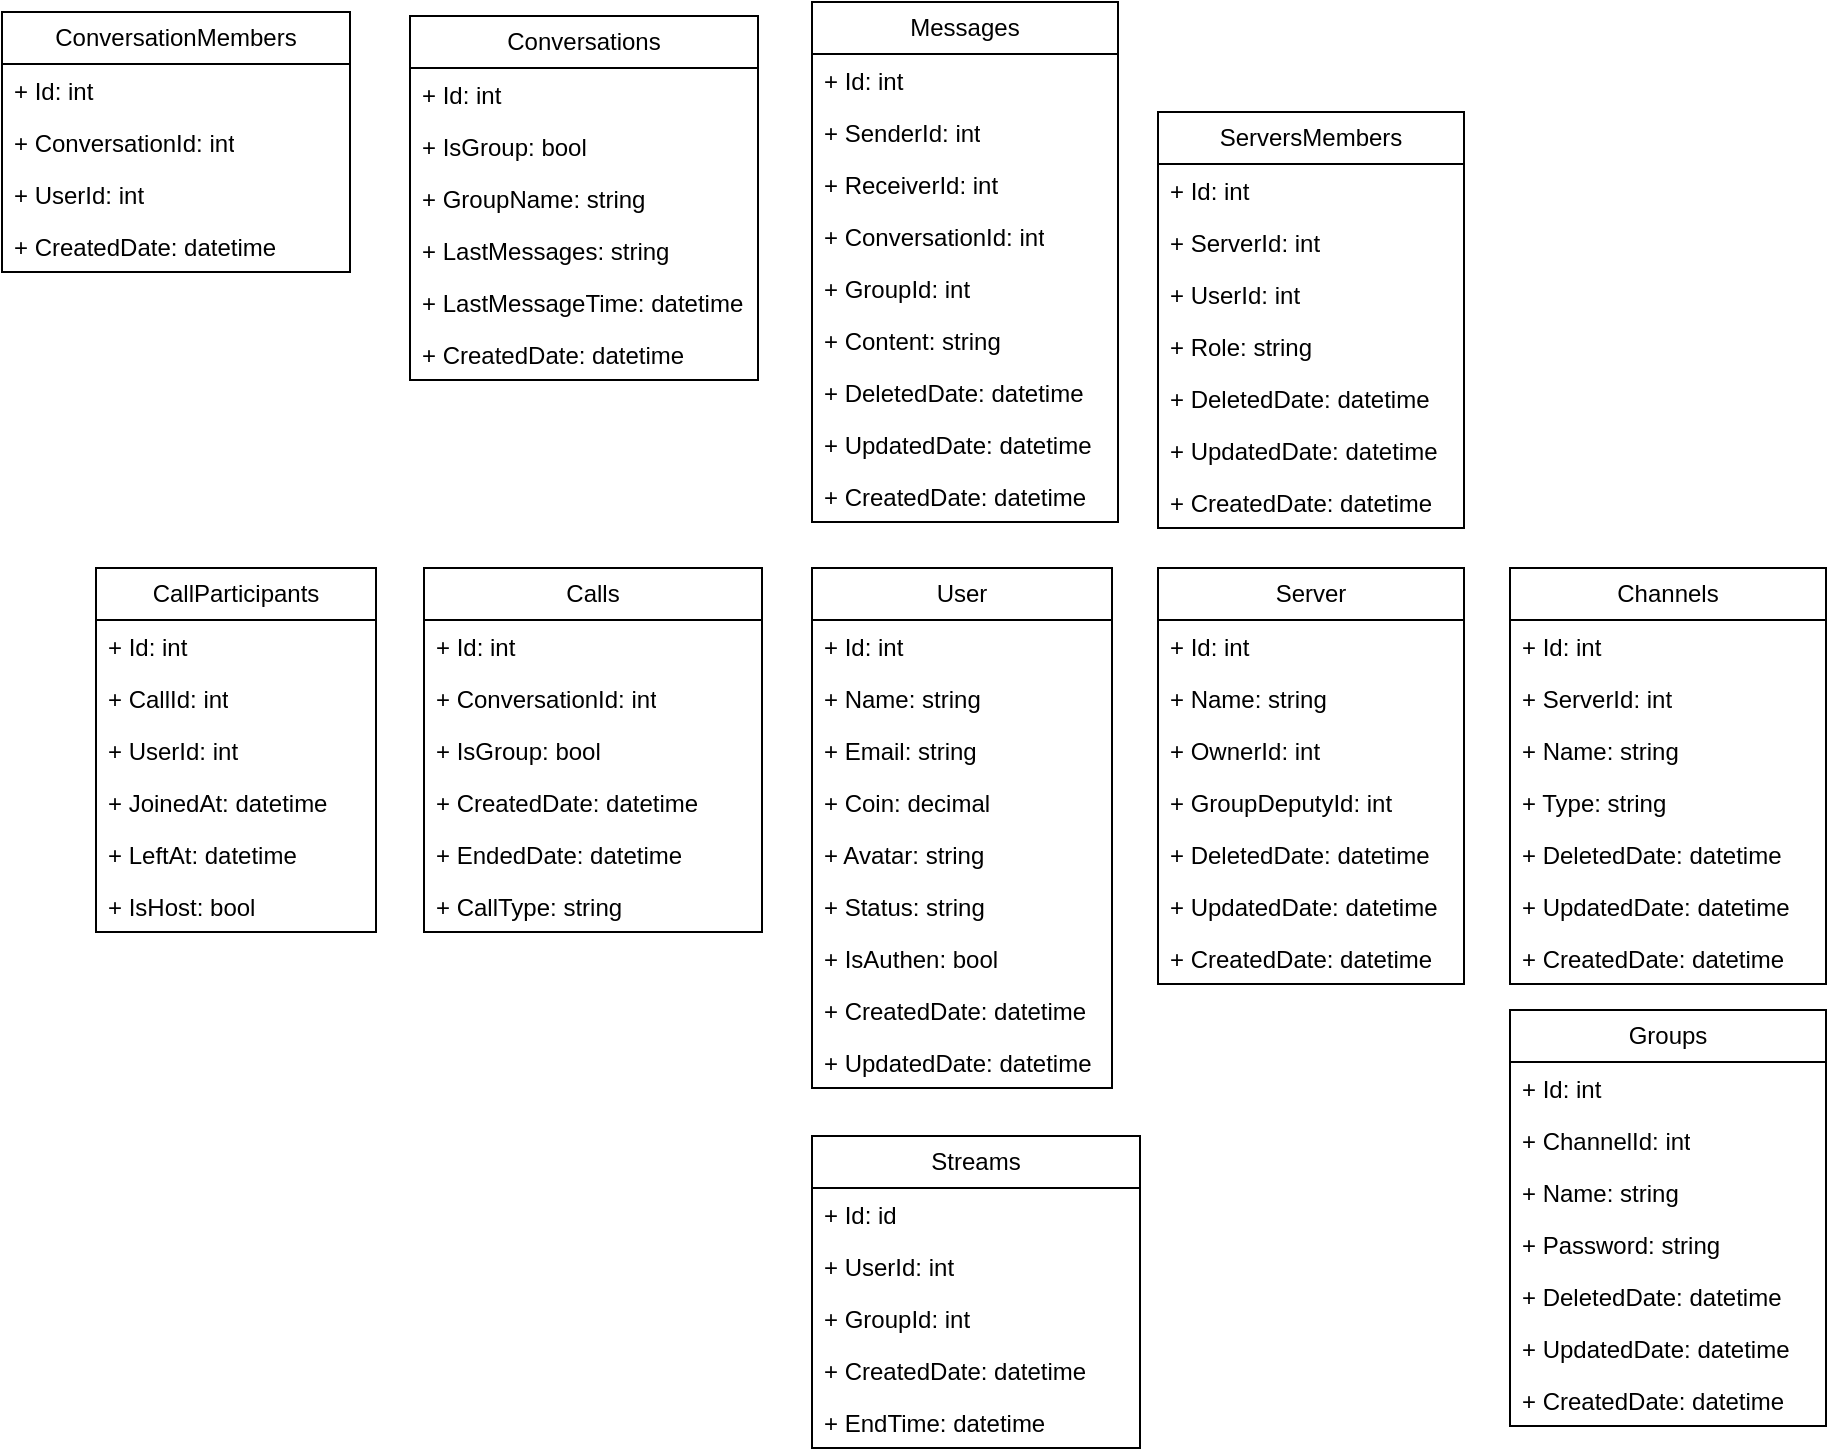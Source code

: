 <mxfile version="27.0.9">
  <diagram name="Trang-1" id="Ovjf3Sw_52-SiNu6PLNY">
    <mxGraphModel dx="2316" dy="1972" grid="0" gridSize="10" guides="1" tooltips="1" connect="1" arrows="1" fold="1" page="1" pageScale="1" pageWidth="827" pageHeight="1169" math="0" shadow="0">
      <root>
        <mxCell id="0" />
        <mxCell id="1" parent="0" />
        <mxCell id="9d_XTJNsbIx1Ned-mYuw-1" value="User" style="swimlane;fontStyle=0;childLayout=stackLayout;horizontal=1;startSize=26;fillColor=none;horizontalStack=0;resizeParent=1;resizeParentMax=0;resizeLast=0;collapsible=1;marginBottom=0;whiteSpace=wrap;html=1;" parent="1" vertex="1">
          <mxGeometry x="153" y="156" width="150" height="260" as="geometry" />
        </mxCell>
        <mxCell id="9d_XTJNsbIx1Ned-mYuw-2" value="+ Id: int" style="text;strokeColor=none;fillColor=none;align=left;verticalAlign=top;spacingLeft=4;spacingRight=4;overflow=hidden;rotatable=0;points=[[0,0.5],[1,0.5]];portConstraint=eastwest;whiteSpace=wrap;html=1;" parent="9d_XTJNsbIx1Ned-mYuw-1" vertex="1">
          <mxGeometry y="26" width="150" height="26" as="geometry" />
        </mxCell>
        <mxCell id="9d_XTJNsbIx1Ned-mYuw-3" value="+ Name: string" style="text;strokeColor=none;fillColor=none;align=left;verticalAlign=top;spacingLeft=4;spacingRight=4;overflow=hidden;rotatable=0;points=[[0,0.5],[1,0.5]];portConstraint=eastwest;whiteSpace=wrap;html=1;" parent="9d_XTJNsbIx1Ned-mYuw-1" vertex="1">
          <mxGeometry y="52" width="150" height="26" as="geometry" />
        </mxCell>
        <mxCell id="9d_XTJNsbIx1Ned-mYuw-4" value="+ Email: string&lt;div&gt;&lt;br&gt;&lt;/div&gt;" style="text;strokeColor=none;fillColor=none;align=left;verticalAlign=top;spacingLeft=4;spacingRight=4;overflow=hidden;rotatable=0;points=[[0,0.5],[1,0.5]];portConstraint=eastwest;whiteSpace=wrap;html=1;" parent="9d_XTJNsbIx1Ned-mYuw-1" vertex="1">
          <mxGeometry y="78" width="150" height="26" as="geometry" />
        </mxCell>
        <mxCell id="9d_XTJNsbIx1Ned-mYuw-5" value="&lt;div&gt;+ Coin: decimal&lt;/div&gt;" style="text;strokeColor=none;fillColor=none;align=left;verticalAlign=top;spacingLeft=4;spacingRight=4;overflow=hidden;rotatable=0;points=[[0,0.5],[1,0.5]];portConstraint=eastwest;whiteSpace=wrap;html=1;" parent="9d_XTJNsbIx1Ned-mYuw-1" vertex="1">
          <mxGeometry y="104" width="150" height="26" as="geometry" />
        </mxCell>
        <mxCell id="9d_XTJNsbIx1Ned-mYuw-6" value="&lt;div&gt;+ Avatar: string&lt;/div&gt;" style="text;strokeColor=none;fillColor=none;align=left;verticalAlign=top;spacingLeft=4;spacingRight=4;overflow=hidden;rotatable=0;points=[[0,0.5],[1,0.5]];portConstraint=eastwest;whiteSpace=wrap;html=1;" parent="9d_XTJNsbIx1Ned-mYuw-1" vertex="1">
          <mxGeometry y="130" width="150" height="26" as="geometry" />
        </mxCell>
        <mxCell id="9d_XTJNsbIx1Ned-mYuw-7" value="&lt;div&gt;+ Status: string&lt;/div&gt;" style="text;strokeColor=none;fillColor=none;align=left;verticalAlign=top;spacingLeft=4;spacingRight=4;overflow=hidden;rotatable=0;points=[[0,0.5],[1,0.5]];portConstraint=eastwest;whiteSpace=wrap;html=1;" parent="9d_XTJNsbIx1Ned-mYuw-1" vertex="1">
          <mxGeometry y="156" width="150" height="26" as="geometry" />
        </mxCell>
        <mxCell id="9d_XTJNsbIx1Ned-mYuw-8" value="&lt;div&gt;+ IsAuthen: bool&lt;/div&gt;" style="text;strokeColor=none;fillColor=none;align=left;verticalAlign=top;spacingLeft=4;spacingRight=4;overflow=hidden;rotatable=0;points=[[0,0.5],[1,0.5]];portConstraint=eastwest;whiteSpace=wrap;html=1;" parent="9d_XTJNsbIx1Ned-mYuw-1" vertex="1">
          <mxGeometry y="182" width="150" height="26" as="geometry" />
        </mxCell>
        <mxCell id="9d_XTJNsbIx1Ned-mYuw-14" value="&lt;div&gt;+ CreatedDate: datetime&lt;/div&gt;" style="text;strokeColor=none;fillColor=none;align=left;verticalAlign=top;spacingLeft=4;spacingRight=4;overflow=hidden;rotatable=0;points=[[0,0.5],[1,0.5]];portConstraint=eastwest;whiteSpace=wrap;html=1;" parent="9d_XTJNsbIx1Ned-mYuw-1" vertex="1">
          <mxGeometry y="208" width="150" height="26" as="geometry" />
        </mxCell>
        <mxCell id="9d_XTJNsbIx1Ned-mYuw-16" value="&lt;div&gt;+ UpdatedDate: datetime&lt;/div&gt;" style="text;strokeColor=none;fillColor=none;align=left;verticalAlign=top;spacingLeft=4;spacingRight=4;overflow=hidden;rotatable=0;points=[[0,0.5],[1,0.5]];portConstraint=eastwest;whiteSpace=wrap;html=1;" parent="9d_XTJNsbIx1Ned-mYuw-1" vertex="1">
          <mxGeometry y="234" width="150" height="26" as="geometry" />
        </mxCell>
        <mxCell id="9d_XTJNsbIx1Ned-mYuw-9" value="Server" style="swimlane;fontStyle=0;childLayout=stackLayout;horizontal=1;startSize=26;fillColor=none;horizontalStack=0;resizeParent=1;resizeParentMax=0;resizeLast=0;collapsible=1;marginBottom=0;whiteSpace=wrap;html=1;" parent="1" vertex="1">
          <mxGeometry x="326" y="156" width="153" height="208" as="geometry" />
        </mxCell>
        <mxCell id="9d_XTJNsbIx1Ned-mYuw-10" value="+ Id: int" style="text;strokeColor=none;fillColor=none;align=left;verticalAlign=top;spacingLeft=4;spacingRight=4;overflow=hidden;rotatable=0;points=[[0,0.5],[1,0.5]];portConstraint=eastwest;whiteSpace=wrap;html=1;" parent="9d_XTJNsbIx1Ned-mYuw-9" vertex="1">
          <mxGeometry y="26" width="153" height="26" as="geometry" />
        </mxCell>
        <mxCell id="9d_XTJNsbIx1Ned-mYuw-11" value="+ Name: string" style="text;strokeColor=none;fillColor=none;align=left;verticalAlign=top;spacingLeft=4;spacingRight=4;overflow=hidden;rotatable=0;points=[[0,0.5],[1,0.5]];portConstraint=eastwest;whiteSpace=wrap;html=1;" parent="9d_XTJNsbIx1Ned-mYuw-9" vertex="1">
          <mxGeometry y="52" width="153" height="26" as="geometry" />
        </mxCell>
        <mxCell id="9d_XTJNsbIx1Ned-mYuw-12" value="+ OwnerId: int&lt;div&gt;&lt;br&gt;&lt;/div&gt;" style="text;strokeColor=none;fillColor=none;align=left;verticalAlign=top;spacingLeft=4;spacingRight=4;overflow=hidden;rotatable=0;points=[[0,0.5],[1,0.5]];portConstraint=eastwest;whiteSpace=wrap;html=1;" parent="9d_XTJNsbIx1Ned-mYuw-9" vertex="1">
          <mxGeometry y="78" width="153" height="26" as="geometry" />
        </mxCell>
        <mxCell id="9d_XTJNsbIx1Ned-mYuw-13" value="+ GroupDeputyId: int&lt;div&gt;&lt;br&gt;&lt;/div&gt;" style="text;strokeColor=none;fillColor=none;align=left;verticalAlign=top;spacingLeft=4;spacingRight=4;overflow=hidden;rotatable=0;points=[[0,0.5],[1,0.5]];portConstraint=eastwest;whiteSpace=wrap;html=1;" parent="9d_XTJNsbIx1Ned-mYuw-9" vertex="1">
          <mxGeometry y="104" width="153" height="26" as="geometry" />
        </mxCell>
        <mxCell id="9d_XTJNsbIx1Ned-mYuw-19" value="&lt;div&gt;+ DeletedDate: datetime&lt;/div&gt;" style="text;strokeColor=none;fillColor=none;align=left;verticalAlign=top;spacingLeft=4;spacingRight=4;overflow=hidden;rotatable=0;points=[[0,0.5],[1,0.5]];portConstraint=eastwest;whiteSpace=wrap;html=1;" parent="9d_XTJNsbIx1Ned-mYuw-9" vertex="1">
          <mxGeometry y="130" width="153" height="26" as="geometry" />
        </mxCell>
        <mxCell id="9d_XTJNsbIx1Ned-mYuw-18" value="&lt;div&gt;+ UpdatedDate: datetime&lt;/div&gt;" style="text;strokeColor=none;fillColor=none;align=left;verticalAlign=top;spacingLeft=4;spacingRight=4;overflow=hidden;rotatable=0;points=[[0,0.5],[1,0.5]];portConstraint=eastwest;whiteSpace=wrap;html=1;" parent="9d_XTJNsbIx1Ned-mYuw-9" vertex="1">
          <mxGeometry y="156" width="153" height="26" as="geometry" />
        </mxCell>
        <mxCell id="9d_XTJNsbIx1Ned-mYuw-17" value="&lt;div&gt;+ CreatedDate: datetime&lt;/div&gt;" style="text;strokeColor=none;fillColor=none;align=left;verticalAlign=top;spacingLeft=4;spacingRight=4;overflow=hidden;rotatable=0;points=[[0,0.5],[1,0.5]];portConstraint=eastwest;whiteSpace=wrap;html=1;" parent="9d_XTJNsbIx1Ned-mYuw-9" vertex="1">
          <mxGeometry y="182" width="153" height="26" as="geometry" />
        </mxCell>
        <mxCell id="9d_XTJNsbIx1Ned-mYuw-21" value="Channels" style="swimlane;fontStyle=0;childLayout=stackLayout;horizontal=1;startSize=26;fillColor=none;horizontalStack=0;resizeParent=1;resizeParentMax=0;resizeLast=0;collapsible=1;marginBottom=0;whiteSpace=wrap;html=1;" parent="1" vertex="1">
          <mxGeometry x="502" y="156" width="158" height="208" as="geometry" />
        </mxCell>
        <mxCell id="9d_XTJNsbIx1Ned-mYuw-22" value="+ Id: int" style="text;strokeColor=none;fillColor=none;align=left;verticalAlign=top;spacingLeft=4;spacingRight=4;overflow=hidden;rotatable=0;points=[[0,0.5],[1,0.5]];portConstraint=eastwest;whiteSpace=wrap;html=1;" parent="9d_XTJNsbIx1Ned-mYuw-21" vertex="1">
          <mxGeometry y="26" width="158" height="26" as="geometry" />
        </mxCell>
        <mxCell id="9d_XTJNsbIx1Ned-mYuw-25" value="+ ServerId: int" style="text;strokeColor=none;fillColor=none;align=left;verticalAlign=top;spacingLeft=4;spacingRight=4;overflow=hidden;rotatable=0;points=[[0,0.5],[1,0.5]];portConstraint=eastwest;whiteSpace=wrap;html=1;" parent="9d_XTJNsbIx1Ned-mYuw-21" vertex="1">
          <mxGeometry y="52" width="158" height="26" as="geometry" />
        </mxCell>
        <mxCell id="9d_XTJNsbIx1Ned-mYuw-23" value="+ Name: string" style="text;strokeColor=none;fillColor=none;align=left;verticalAlign=top;spacingLeft=4;spacingRight=4;overflow=hidden;rotatable=0;points=[[0,0.5],[1,0.5]];portConstraint=eastwest;whiteSpace=wrap;html=1;" parent="9d_XTJNsbIx1Ned-mYuw-21" vertex="1">
          <mxGeometry y="78" width="158" height="26" as="geometry" />
        </mxCell>
        <mxCell id="9d_XTJNsbIx1Ned-mYuw-24" value="+ Type: string" style="text;strokeColor=none;fillColor=none;align=left;verticalAlign=top;spacingLeft=4;spacingRight=4;overflow=hidden;rotatable=0;points=[[0,0.5],[1,0.5]];portConstraint=eastwest;whiteSpace=wrap;html=1;" parent="9d_XTJNsbIx1Ned-mYuw-21" vertex="1">
          <mxGeometry y="104" width="158" height="26" as="geometry" />
        </mxCell>
        <mxCell id="9d_XTJNsbIx1Ned-mYuw-26" value="&lt;div&gt;+ DeletedDate: datetime&lt;/div&gt;" style="text;strokeColor=none;fillColor=none;align=left;verticalAlign=top;spacingLeft=4;spacingRight=4;overflow=hidden;rotatable=0;points=[[0,0.5],[1,0.5]];portConstraint=eastwest;whiteSpace=wrap;html=1;" parent="9d_XTJNsbIx1Ned-mYuw-21" vertex="1">
          <mxGeometry y="130" width="158" height="26" as="geometry" />
        </mxCell>
        <mxCell id="9d_XTJNsbIx1Ned-mYuw-27" value="&lt;div&gt;+ UpdatedDate: datetime&lt;/div&gt;" style="text;strokeColor=none;fillColor=none;align=left;verticalAlign=top;spacingLeft=4;spacingRight=4;overflow=hidden;rotatable=0;points=[[0,0.5],[1,0.5]];portConstraint=eastwest;whiteSpace=wrap;html=1;" parent="9d_XTJNsbIx1Ned-mYuw-21" vertex="1">
          <mxGeometry y="156" width="158" height="26" as="geometry" />
        </mxCell>
        <mxCell id="9d_XTJNsbIx1Ned-mYuw-28" value="&lt;div&gt;+ CreatedDate: datetime&lt;/div&gt;" style="text;strokeColor=none;fillColor=none;align=left;verticalAlign=top;spacingLeft=4;spacingRight=4;overflow=hidden;rotatable=0;points=[[0,0.5],[1,0.5]];portConstraint=eastwest;whiteSpace=wrap;html=1;" parent="9d_XTJNsbIx1Ned-mYuw-21" vertex="1">
          <mxGeometry y="182" width="158" height="26" as="geometry" />
        </mxCell>
        <mxCell id="9d_XTJNsbIx1Ned-mYuw-29" value="Groups" style="swimlane;fontStyle=0;childLayout=stackLayout;horizontal=1;startSize=26;fillColor=none;horizontalStack=0;resizeParent=1;resizeParentMax=0;resizeLast=0;collapsible=1;marginBottom=0;whiteSpace=wrap;html=1;" parent="1" vertex="1">
          <mxGeometry x="502" y="377" width="158" height="208" as="geometry">
            <mxRectangle x="502" y="394" width="74" height="26" as="alternateBounds" />
          </mxGeometry>
        </mxCell>
        <mxCell id="9d_XTJNsbIx1Ned-mYuw-30" value="+ Id: int" style="text;strokeColor=none;fillColor=none;align=left;verticalAlign=top;spacingLeft=4;spacingRight=4;overflow=hidden;rotatable=0;points=[[0,0.5],[1,0.5]];portConstraint=eastwest;whiteSpace=wrap;html=1;" parent="9d_XTJNsbIx1Ned-mYuw-29" vertex="1">
          <mxGeometry y="26" width="158" height="26" as="geometry" />
        </mxCell>
        <mxCell id="9d_XTJNsbIx1Ned-mYuw-31" value="+ ChannelId: int" style="text;strokeColor=none;fillColor=none;align=left;verticalAlign=top;spacingLeft=4;spacingRight=4;overflow=hidden;rotatable=0;points=[[0,0.5],[1,0.5]];portConstraint=eastwest;whiteSpace=wrap;html=1;" parent="9d_XTJNsbIx1Ned-mYuw-29" vertex="1">
          <mxGeometry y="52" width="158" height="26" as="geometry" />
        </mxCell>
        <mxCell id="9d_XTJNsbIx1Ned-mYuw-32" value="+ Name: string" style="text;strokeColor=none;fillColor=none;align=left;verticalAlign=top;spacingLeft=4;spacingRight=4;overflow=hidden;rotatable=0;points=[[0,0.5],[1,0.5]];portConstraint=eastwest;whiteSpace=wrap;html=1;" parent="9d_XTJNsbIx1Ned-mYuw-29" vertex="1">
          <mxGeometry y="78" width="158" height="26" as="geometry" />
        </mxCell>
        <mxCell id="9d_XTJNsbIx1Ned-mYuw-37" value="+ Password: string" style="text;strokeColor=none;fillColor=none;align=left;verticalAlign=top;spacingLeft=4;spacingRight=4;overflow=hidden;rotatable=0;points=[[0,0.5],[1,0.5]];portConstraint=eastwest;whiteSpace=wrap;html=1;" parent="9d_XTJNsbIx1Ned-mYuw-29" vertex="1">
          <mxGeometry y="104" width="158" height="26" as="geometry" />
        </mxCell>
        <mxCell id="9d_XTJNsbIx1Ned-mYuw-34" value="&lt;div&gt;+ DeletedDate: datetime&lt;/div&gt;" style="text;strokeColor=none;fillColor=none;align=left;verticalAlign=top;spacingLeft=4;spacingRight=4;overflow=hidden;rotatable=0;points=[[0,0.5],[1,0.5]];portConstraint=eastwest;whiteSpace=wrap;html=1;" parent="9d_XTJNsbIx1Ned-mYuw-29" vertex="1">
          <mxGeometry y="130" width="158" height="26" as="geometry" />
        </mxCell>
        <mxCell id="9d_XTJNsbIx1Ned-mYuw-35" value="&lt;div&gt;+ UpdatedDate: datetime&lt;/div&gt;" style="text;strokeColor=none;fillColor=none;align=left;verticalAlign=top;spacingLeft=4;spacingRight=4;overflow=hidden;rotatable=0;points=[[0,0.5],[1,0.5]];portConstraint=eastwest;whiteSpace=wrap;html=1;" parent="9d_XTJNsbIx1Ned-mYuw-29" vertex="1">
          <mxGeometry y="156" width="158" height="26" as="geometry" />
        </mxCell>
        <mxCell id="9d_XTJNsbIx1Ned-mYuw-36" value="&lt;div&gt;+ CreatedDate: datetime&lt;/div&gt;" style="text;strokeColor=none;fillColor=none;align=left;verticalAlign=top;spacingLeft=4;spacingRight=4;overflow=hidden;rotatable=0;points=[[0,0.5],[1,0.5]];portConstraint=eastwest;whiteSpace=wrap;html=1;" parent="9d_XTJNsbIx1Ned-mYuw-29" vertex="1">
          <mxGeometry y="182" width="158" height="26" as="geometry" />
        </mxCell>
        <mxCell id="f88oQoatSuqf9ZhZa7gz-1" value="ServersMembers" style="swimlane;fontStyle=0;childLayout=stackLayout;horizontal=1;startSize=26;fillColor=none;horizontalStack=0;resizeParent=1;resizeParentMax=0;resizeLast=0;collapsible=1;marginBottom=0;whiteSpace=wrap;html=1;" vertex="1" parent="1">
          <mxGeometry x="326" y="-72" width="153" height="208" as="geometry" />
        </mxCell>
        <mxCell id="f88oQoatSuqf9ZhZa7gz-2" value="+ Id: int" style="text;strokeColor=none;fillColor=none;align=left;verticalAlign=top;spacingLeft=4;spacingRight=4;overflow=hidden;rotatable=0;points=[[0,0.5],[1,0.5]];portConstraint=eastwest;whiteSpace=wrap;html=1;" vertex="1" parent="f88oQoatSuqf9ZhZa7gz-1">
          <mxGeometry y="26" width="153" height="26" as="geometry" />
        </mxCell>
        <mxCell id="f88oQoatSuqf9ZhZa7gz-3" value="+ ServerId: int" style="text;strokeColor=none;fillColor=none;align=left;verticalAlign=top;spacingLeft=4;spacingRight=4;overflow=hidden;rotatable=0;points=[[0,0.5],[1,0.5]];portConstraint=eastwest;whiteSpace=wrap;html=1;" vertex="1" parent="f88oQoatSuqf9ZhZa7gz-1">
          <mxGeometry y="52" width="153" height="26" as="geometry" />
        </mxCell>
        <mxCell id="f88oQoatSuqf9ZhZa7gz-4" value="+ UserId: int" style="text;strokeColor=none;fillColor=none;align=left;verticalAlign=top;spacingLeft=4;spacingRight=4;overflow=hidden;rotatable=0;points=[[0,0.5],[1,0.5]];portConstraint=eastwest;whiteSpace=wrap;html=1;" vertex="1" parent="f88oQoatSuqf9ZhZa7gz-1">
          <mxGeometry y="78" width="153" height="26" as="geometry" />
        </mxCell>
        <mxCell id="f88oQoatSuqf9ZhZa7gz-9" value="+ Role: string" style="text;strokeColor=none;fillColor=none;align=left;verticalAlign=top;spacingLeft=4;spacingRight=4;overflow=hidden;rotatable=0;points=[[0,0.5],[1,0.5]];portConstraint=eastwest;whiteSpace=wrap;html=1;" vertex="1" parent="f88oQoatSuqf9ZhZa7gz-1">
          <mxGeometry y="104" width="153" height="26" as="geometry" />
        </mxCell>
        <mxCell id="f88oQoatSuqf9ZhZa7gz-6" value="&lt;div&gt;+ DeletedDate: datetime&lt;/div&gt;" style="text;strokeColor=none;fillColor=none;align=left;verticalAlign=top;spacingLeft=4;spacingRight=4;overflow=hidden;rotatable=0;points=[[0,0.5],[1,0.5]];portConstraint=eastwest;whiteSpace=wrap;html=1;" vertex="1" parent="f88oQoatSuqf9ZhZa7gz-1">
          <mxGeometry y="130" width="153" height="26" as="geometry" />
        </mxCell>
        <mxCell id="f88oQoatSuqf9ZhZa7gz-7" value="&lt;div&gt;+ UpdatedDate: datetime&lt;/div&gt;" style="text;strokeColor=none;fillColor=none;align=left;verticalAlign=top;spacingLeft=4;spacingRight=4;overflow=hidden;rotatable=0;points=[[0,0.5],[1,0.5]];portConstraint=eastwest;whiteSpace=wrap;html=1;" vertex="1" parent="f88oQoatSuqf9ZhZa7gz-1">
          <mxGeometry y="156" width="153" height="26" as="geometry" />
        </mxCell>
        <mxCell id="f88oQoatSuqf9ZhZa7gz-8" value="&lt;div&gt;+ CreatedDate: datetime&lt;/div&gt;" style="text;strokeColor=none;fillColor=none;align=left;verticalAlign=top;spacingLeft=4;spacingRight=4;overflow=hidden;rotatable=0;points=[[0,0.5],[1,0.5]];portConstraint=eastwest;whiteSpace=wrap;html=1;" vertex="1" parent="f88oQoatSuqf9ZhZa7gz-1">
          <mxGeometry y="182" width="153" height="26" as="geometry" />
        </mxCell>
        <mxCell id="f88oQoatSuqf9ZhZa7gz-14" value="Messages" style="swimlane;fontStyle=0;childLayout=stackLayout;horizontal=1;startSize=26;fillColor=none;horizontalStack=0;resizeParent=1;resizeParentMax=0;resizeLast=0;collapsible=1;marginBottom=0;whiteSpace=wrap;html=1;" vertex="1" parent="1">
          <mxGeometry x="153" y="-127" width="153" height="260" as="geometry" />
        </mxCell>
        <mxCell id="f88oQoatSuqf9ZhZa7gz-15" value="+ Id: int" style="text;strokeColor=none;fillColor=none;align=left;verticalAlign=top;spacingLeft=4;spacingRight=4;overflow=hidden;rotatable=0;points=[[0,0.5],[1,0.5]];portConstraint=eastwest;whiteSpace=wrap;html=1;" vertex="1" parent="f88oQoatSuqf9ZhZa7gz-14">
          <mxGeometry y="26" width="153" height="26" as="geometry" />
        </mxCell>
        <mxCell id="f88oQoatSuqf9ZhZa7gz-16" value="+ SenderId: int" style="text;strokeColor=none;fillColor=none;align=left;verticalAlign=top;spacingLeft=4;spacingRight=4;overflow=hidden;rotatable=0;points=[[0,0.5],[1,0.5]];portConstraint=eastwest;whiteSpace=wrap;html=1;" vertex="1" parent="f88oQoatSuqf9ZhZa7gz-14">
          <mxGeometry y="52" width="153" height="26" as="geometry" />
        </mxCell>
        <mxCell id="f88oQoatSuqf9ZhZa7gz-35" value="+ ReceiverId: int" style="text;strokeColor=none;fillColor=none;align=left;verticalAlign=top;spacingLeft=4;spacingRight=4;overflow=hidden;rotatable=0;points=[[0,0.5],[1,0.5]];portConstraint=eastwest;whiteSpace=wrap;html=1;" vertex="1" parent="f88oQoatSuqf9ZhZa7gz-14">
          <mxGeometry y="78" width="153" height="26" as="geometry" />
        </mxCell>
        <mxCell id="f88oQoatSuqf9ZhZa7gz-17" value="+ ConversationId: int" style="text;strokeColor=none;fillColor=none;align=left;verticalAlign=top;spacingLeft=4;spacingRight=4;overflow=hidden;rotatable=0;points=[[0,0.5],[1,0.5]];portConstraint=eastwest;whiteSpace=wrap;html=1;" vertex="1" parent="f88oQoatSuqf9ZhZa7gz-14">
          <mxGeometry y="104" width="153" height="26" as="geometry" />
        </mxCell>
        <mxCell id="f88oQoatSuqf9ZhZa7gz-18" value="+ GroupId: int" style="text;strokeColor=none;fillColor=none;align=left;verticalAlign=top;spacingLeft=4;spacingRight=4;overflow=hidden;rotatable=0;points=[[0,0.5],[1,0.5]];portConstraint=eastwest;whiteSpace=wrap;html=1;" vertex="1" parent="f88oQoatSuqf9ZhZa7gz-14">
          <mxGeometry y="130" width="153" height="26" as="geometry" />
        </mxCell>
        <mxCell id="f88oQoatSuqf9ZhZa7gz-22" value="+ Content: string" style="text;strokeColor=none;fillColor=none;align=left;verticalAlign=top;spacingLeft=4;spacingRight=4;overflow=hidden;rotatable=0;points=[[0,0.5],[1,0.5]];portConstraint=eastwest;whiteSpace=wrap;html=1;" vertex="1" parent="f88oQoatSuqf9ZhZa7gz-14">
          <mxGeometry y="156" width="153" height="26" as="geometry" />
        </mxCell>
        <mxCell id="f88oQoatSuqf9ZhZa7gz-19" value="&lt;div&gt;+ DeletedDate: datetime&lt;/div&gt;" style="text;strokeColor=none;fillColor=none;align=left;verticalAlign=top;spacingLeft=4;spacingRight=4;overflow=hidden;rotatable=0;points=[[0,0.5],[1,0.5]];portConstraint=eastwest;whiteSpace=wrap;html=1;" vertex="1" parent="f88oQoatSuqf9ZhZa7gz-14">
          <mxGeometry y="182" width="153" height="26" as="geometry" />
        </mxCell>
        <mxCell id="f88oQoatSuqf9ZhZa7gz-20" value="&lt;div&gt;+ UpdatedDate: datetime&lt;/div&gt;" style="text;strokeColor=none;fillColor=none;align=left;verticalAlign=top;spacingLeft=4;spacingRight=4;overflow=hidden;rotatable=0;points=[[0,0.5],[1,0.5]];portConstraint=eastwest;whiteSpace=wrap;html=1;" vertex="1" parent="f88oQoatSuqf9ZhZa7gz-14">
          <mxGeometry y="208" width="153" height="26" as="geometry" />
        </mxCell>
        <mxCell id="f88oQoatSuqf9ZhZa7gz-21" value="&lt;div&gt;+ CreatedDate: datetime&lt;/div&gt;" style="text;strokeColor=none;fillColor=none;align=left;verticalAlign=top;spacingLeft=4;spacingRight=4;overflow=hidden;rotatable=0;points=[[0,0.5],[1,0.5]];portConstraint=eastwest;whiteSpace=wrap;html=1;" vertex="1" parent="f88oQoatSuqf9ZhZa7gz-14">
          <mxGeometry y="234" width="153" height="26" as="geometry" />
        </mxCell>
        <mxCell id="f88oQoatSuqf9ZhZa7gz-24" value="Conversations" style="swimlane;fontStyle=0;childLayout=stackLayout;horizontal=1;startSize=26;fillColor=none;horizontalStack=0;resizeParent=1;resizeParentMax=0;resizeLast=0;collapsible=1;marginBottom=0;whiteSpace=wrap;html=1;" vertex="1" parent="1">
          <mxGeometry x="-48" y="-120" width="174" height="182" as="geometry" />
        </mxCell>
        <mxCell id="f88oQoatSuqf9ZhZa7gz-25" value="+ Id: int" style="text;strokeColor=none;fillColor=none;align=left;verticalAlign=top;spacingLeft=4;spacingRight=4;overflow=hidden;rotatable=0;points=[[0,0.5],[1,0.5]];portConstraint=eastwest;whiteSpace=wrap;html=1;" vertex="1" parent="f88oQoatSuqf9ZhZa7gz-24">
          <mxGeometry y="26" width="174" height="26" as="geometry" />
        </mxCell>
        <mxCell id="f88oQoatSuqf9ZhZa7gz-27" value="+ IsGroup: bool" style="text;strokeColor=none;fillColor=none;align=left;verticalAlign=top;spacingLeft=4;spacingRight=4;overflow=hidden;rotatable=0;points=[[0,0.5],[1,0.5]];portConstraint=eastwest;whiteSpace=wrap;html=1;" vertex="1" parent="f88oQoatSuqf9ZhZa7gz-24">
          <mxGeometry y="52" width="174" height="26" as="geometry" />
        </mxCell>
        <mxCell id="f88oQoatSuqf9ZhZa7gz-28" value="+ GroupName: string" style="text;strokeColor=none;fillColor=none;align=left;verticalAlign=top;spacingLeft=4;spacingRight=4;overflow=hidden;rotatable=0;points=[[0,0.5],[1,0.5]];portConstraint=eastwest;whiteSpace=wrap;html=1;" vertex="1" parent="f88oQoatSuqf9ZhZa7gz-24">
          <mxGeometry y="78" width="174" height="26" as="geometry" />
        </mxCell>
        <mxCell id="f88oQoatSuqf9ZhZa7gz-30" value="&lt;div&gt;+ LastMessages: string&lt;/div&gt;" style="text;strokeColor=none;fillColor=none;align=left;verticalAlign=top;spacingLeft=4;spacingRight=4;overflow=hidden;rotatable=0;points=[[0,0.5],[1,0.5]];portConstraint=eastwest;whiteSpace=wrap;html=1;" vertex="1" parent="f88oQoatSuqf9ZhZa7gz-24">
          <mxGeometry y="104" width="174" height="26" as="geometry" />
        </mxCell>
        <mxCell id="f88oQoatSuqf9ZhZa7gz-36" value="&lt;div&gt;+ LastMessageTime: datetime&lt;/div&gt;" style="text;strokeColor=none;fillColor=none;align=left;verticalAlign=top;spacingLeft=4;spacingRight=4;overflow=hidden;rotatable=0;points=[[0,0.5],[1,0.5]];portConstraint=eastwest;whiteSpace=wrap;html=1;" vertex="1" parent="f88oQoatSuqf9ZhZa7gz-24">
          <mxGeometry y="130" width="174" height="26" as="geometry" />
        </mxCell>
        <mxCell id="f88oQoatSuqf9ZhZa7gz-32" value="&lt;div&gt;+ CreatedDate: datetime&lt;/div&gt;" style="text;strokeColor=none;fillColor=none;align=left;verticalAlign=top;spacingLeft=4;spacingRight=4;overflow=hidden;rotatable=0;points=[[0,0.5],[1,0.5]];portConstraint=eastwest;whiteSpace=wrap;html=1;" vertex="1" parent="f88oQoatSuqf9ZhZa7gz-24">
          <mxGeometry y="156" width="174" height="26" as="geometry" />
        </mxCell>
        <mxCell id="f88oQoatSuqf9ZhZa7gz-37" value="ConversationMembers" style="swimlane;fontStyle=0;childLayout=stackLayout;horizontal=1;startSize=26;fillColor=none;horizontalStack=0;resizeParent=1;resizeParentMax=0;resizeLast=0;collapsible=1;marginBottom=0;whiteSpace=wrap;html=1;" vertex="1" parent="1">
          <mxGeometry x="-252" y="-122" width="174" height="130" as="geometry" />
        </mxCell>
        <mxCell id="f88oQoatSuqf9ZhZa7gz-38" value="+ Id: int" style="text;strokeColor=none;fillColor=none;align=left;verticalAlign=top;spacingLeft=4;spacingRight=4;overflow=hidden;rotatable=0;points=[[0,0.5],[1,0.5]];portConstraint=eastwest;whiteSpace=wrap;html=1;" vertex="1" parent="f88oQoatSuqf9ZhZa7gz-37">
          <mxGeometry y="26" width="174" height="26" as="geometry" />
        </mxCell>
        <mxCell id="f88oQoatSuqf9ZhZa7gz-39" value="+ ConversationId: int" style="text;strokeColor=none;fillColor=none;align=left;verticalAlign=top;spacingLeft=4;spacingRight=4;overflow=hidden;rotatable=0;points=[[0,0.5],[1,0.5]];portConstraint=eastwest;whiteSpace=wrap;html=1;" vertex="1" parent="f88oQoatSuqf9ZhZa7gz-37">
          <mxGeometry y="52" width="174" height="26" as="geometry" />
        </mxCell>
        <mxCell id="f88oQoatSuqf9ZhZa7gz-40" value="+ UserId: int" style="text;strokeColor=none;fillColor=none;align=left;verticalAlign=top;spacingLeft=4;spacingRight=4;overflow=hidden;rotatable=0;points=[[0,0.5],[1,0.5]];portConstraint=eastwest;whiteSpace=wrap;html=1;" vertex="1" parent="f88oQoatSuqf9ZhZa7gz-37">
          <mxGeometry y="78" width="174" height="26" as="geometry" />
        </mxCell>
        <mxCell id="f88oQoatSuqf9ZhZa7gz-43" value="&lt;div&gt;+ CreatedDate: datetime&lt;/div&gt;" style="text;strokeColor=none;fillColor=none;align=left;verticalAlign=top;spacingLeft=4;spacingRight=4;overflow=hidden;rotatable=0;points=[[0,0.5],[1,0.5]];portConstraint=eastwest;whiteSpace=wrap;html=1;" vertex="1" parent="f88oQoatSuqf9ZhZa7gz-37">
          <mxGeometry y="104" width="174" height="26" as="geometry" />
        </mxCell>
        <mxCell id="f88oQoatSuqf9ZhZa7gz-45" value="Calls" style="swimlane;fontStyle=0;childLayout=stackLayout;horizontal=1;startSize=26;fillColor=none;horizontalStack=0;resizeParent=1;resizeParentMax=0;resizeLast=0;collapsible=1;marginBottom=0;whiteSpace=wrap;html=1;" vertex="1" parent="1">
          <mxGeometry x="-41" y="156" width="169" height="182" as="geometry" />
        </mxCell>
        <mxCell id="f88oQoatSuqf9ZhZa7gz-46" value="+ Id: int" style="text;strokeColor=none;fillColor=none;align=left;verticalAlign=top;spacingLeft=4;spacingRight=4;overflow=hidden;rotatable=0;points=[[0,0.5],[1,0.5]];portConstraint=eastwest;whiteSpace=wrap;html=1;" vertex="1" parent="f88oQoatSuqf9ZhZa7gz-45">
          <mxGeometry y="26" width="169" height="26" as="geometry" />
        </mxCell>
        <mxCell id="f88oQoatSuqf9ZhZa7gz-47" value="+ ConversationId: int" style="text;strokeColor=none;fillColor=none;align=left;verticalAlign=top;spacingLeft=4;spacingRight=4;overflow=hidden;rotatable=0;points=[[0,0.5],[1,0.5]];portConstraint=eastwest;whiteSpace=wrap;html=1;" vertex="1" parent="f88oQoatSuqf9ZhZa7gz-45">
          <mxGeometry y="52" width="169" height="26" as="geometry" />
        </mxCell>
        <mxCell id="f88oQoatSuqf9ZhZa7gz-48" value="+ IsGroup: bool" style="text;strokeColor=none;fillColor=none;align=left;verticalAlign=top;spacingLeft=4;spacingRight=4;overflow=hidden;rotatable=0;points=[[0,0.5],[1,0.5]];portConstraint=eastwest;whiteSpace=wrap;html=1;" vertex="1" parent="f88oQoatSuqf9ZhZa7gz-45">
          <mxGeometry y="78" width="169" height="26" as="geometry" />
        </mxCell>
        <mxCell id="f88oQoatSuqf9ZhZa7gz-52" value="&lt;div&gt;+ CreatedDate: datetime&lt;/div&gt;" style="text;strokeColor=none;fillColor=none;align=left;verticalAlign=top;spacingLeft=4;spacingRight=4;overflow=hidden;rotatable=0;points=[[0,0.5],[1,0.5]];portConstraint=eastwest;whiteSpace=wrap;html=1;" vertex="1" parent="f88oQoatSuqf9ZhZa7gz-45">
          <mxGeometry y="104" width="169" height="26" as="geometry" />
        </mxCell>
        <mxCell id="f88oQoatSuqf9ZhZa7gz-53" value="&lt;div&gt;+ EndedDate: datetime&lt;/div&gt;" style="text;strokeColor=none;fillColor=none;align=left;verticalAlign=top;spacingLeft=4;spacingRight=4;overflow=hidden;rotatable=0;points=[[0,0.5],[1,0.5]];portConstraint=eastwest;whiteSpace=wrap;html=1;" vertex="1" parent="f88oQoatSuqf9ZhZa7gz-45">
          <mxGeometry y="130" width="169" height="26" as="geometry" />
        </mxCell>
        <mxCell id="f88oQoatSuqf9ZhZa7gz-51" value="&lt;div&gt;+ CallType: string&lt;/div&gt;" style="text;strokeColor=none;fillColor=none;align=left;verticalAlign=top;spacingLeft=4;spacingRight=4;overflow=hidden;rotatable=0;points=[[0,0.5],[1,0.5]];portConstraint=eastwest;whiteSpace=wrap;html=1;" vertex="1" parent="f88oQoatSuqf9ZhZa7gz-45">
          <mxGeometry y="156" width="169" height="26" as="geometry" />
        </mxCell>
        <mxCell id="f88oQoatSuqf9ZhZa7gz-54" value="CallParticipants" style="swimlane;fontStyle=0;childLayout=stackLayout;horizontal=1;startSize=26;fillColor=none;horizontalStack=0;resizeParent=1;resizeParentMax=0;resizeLast=0;collapsible=1;marginBottom=0;whiteSpace=wrap;html=1;" vertex="1" parent="1">
          <mxGeometry x="-205" y="156" width="140" height="182" as="geometry" />
        </mxCell>
        <mxCell id="f88oQoatSuqf9ZhZa7gz-55" value="+ Id: int" style="text;strokeColor=none;fillColor=none;align=left;verticalAlign=top;spacingLeft=4;spacingRight=4;overflow=hidden;rotatable=0;points=[[0,0.5],[1,0.5]];portConstraint=eastwest;whiteSpace=wrap;html=1;" vertex="1" parent="f88oQoatSuqf9ZhZa7gz-54">
          <mxGeometry y="26" width="140" height="26" as="geometry" />
        </mxCell>
        <mxCell id="f88oQoatSuqf9ZhZa7gz-56" value="+ CallId: int" style="text;strokeColor=none;fillColor=none;align=left;verticalAlign=top;spacingLeft=4;spacingRight=4;overflow=hidden;rotatable=0;points=[[0,0.5],[1,0.5]];portConstraint=eastwest;whiteSpace=wrap;html=1;" vertex="1" parent="f88oQoatSuqf9ZhZa7gz-54">
          <mxGeometry y="52" width="140" height="26" as="geometry" />
        </mxCell>
        <mxCell id="f88oQoatSuqf9ZhZa7gz-58" value="+ UserId: int" style="text;strokeColor=none;fillColor=none;align=left;verticalAlign=top;spacingLeft=4;spacingRight=4;overflow=hidden;rotatable=0;points=[[0,0.5],[1,0.5]];portConstraint=eastwest;whiteSpace=wrap;html=1;" vertex="1" parent="f88oQoatSuqf9ZhZa7gz-54">
          <mxGeometry y="78" width="140" height="26" as="geometry" />
        </mxCell>
        <mxCell id="f88oQoatSuqf9ZhZa7gz-59" value="+ JoinedAt: datetime" style="text;strokeColor=none;fillColor=none;align=left;verticalAlign=top;spacingLeft=4;spacingRight=4;overflow=hidden;rotatable=0;points=[[0,0.5],[1,0.5]];portConstraint=eastwest;whiteSpace=wrap;html=1;" vertex="1" parent="f88oQoatSuqf9ZhZa7gz-54">
          <mxGeometry y="104" width="140" height="26" as="geometry" />
        </mxCell>
        <mxCell id="f88oQoatSuqf9ZhZa7gz-60" value="+ LeftAt: datetime" style="text;strokeColor=none;fillColor=none;align=left;verticalAlign=top;spacingLeft=4;spacingRight=4;overflow=hidden;rotatable=0;points=[[0,0.5],[1,0.5]];portConstraint=eastwest;whiteSpace=wrap;html=1;" vertex="1" parent="f88oQoatSuqf9ZhZa7gz-54">
          <mxGeometry y="130" width="140" height="26" as="geometry" />
        </mxCell>
        <mxCell id="f88oQoatSuqf9ZhZa7gz-57" value="+ IsHost: bool" style="text;strokeColor=none;fillColor=none;align=left;verticalAlign=top;spacingLeft=4;spacingRight=4;overflow=hidden;rotatable=0;points=[[0,0.5],[1,0.5]];portConstraint=eastwest;whiteSpace=wrap;html=1;" vertex="1" parent="f88oQoatSuqf9ZhZa7gz-54">
          <mxGeometry y="156" width="140" height="26" as="geometry" />
        </mxCell>
        <mxCell id="f88oQoatSuqf9ZhZa7gz-61" value="Streams" style="swimlane;fontStyle=0;childLayout=stackLayout;horizontal=1;startSize=26;fillColor=none;horizontalStack=0;resizeParent=1;resizeParentMax=0;resizeLast=0;collapsible=1;marginBottom=0;whiteSpace=wrap;html=1;" vertex="1" parent="1">
          <mxGeometry x="153" y="440" width="164" height="156" as="geometry" />
        </mxCell>
        <mxCell id="f88oQoatSuqf9ZhZa7gz-62" value="+ Id: id" style="text;strokeColor=none;fillColor=none;align=left;verticalAlign=top;spacingLeft=4;spacingRight=4;overflow=hidden;rotatable=0;points=[[0,0.5],[1,0.5]];portConstraint=eastwest;whiteSpace=wrap;html=1;" vertex="1" parent="f88oQoatSuqf9ZhZa7gz-61">
          <mxGeometry y="26" width="164" height="26" as="geometry" />
        </mxCell>
        <mxCell id="f88oQoatSuqf9ZhZa7gz-63" value="+ UserId: int" style="text;strokeColor=none;fillColor=none;align=left;verticalAlign=top;spacingLeft=4;spacingRight=4;overflow=hidden;rotatable=0;points=[[0,0.5],[1,0.5]];portConstraint=eastwest;whiteSpace=wrap;html=1;" vertex="1" parent="f88oQoatSuqf9ZhZa7gz-61">
          <mxGeometry y="52" width="164" height="26" as="geometry" />
        </mxCell>
        <mxCell id="f88oQoatSuqf9ZhZa7gz-65" value="+ GroupId: int" style="text;strokeColor=none;fillColor=none;align=left;verticalAlign=top;spacingLeft=4;spacingRight=4;overflow=hidden;rotatable=0;points=[[0,0.5],[1,0.5]];portConstraint=eastwest;whiteSpace=wrap;html=1;" vertex="1" parent="f88oQoatSuqf9ZhZa7gz-61">
          <mxGeometry y="78" width="164" height="26" as="geometry" />
        </mxCell>
        <mxCell id="f88oQoatSuqf9ZhZa7gz-66" value="+ CreatedDate: datetime" style="text;strokeColor=none;fillColor=none;align=left;verticalAlign=top;spacingLeft=4;spacingRight=4;overflow=hidden;rotatable=0;points=[[0,0.5],[1,0.5]];portConstraint=eastwest;whiteSpace=wrap;html=1;" vertex="1" parent="f88oQoatSuqf9ZhZa7gz-61">
          <mxGeometry y="104" width="164" height="26" as="geometry" />
        </mxCell>
        <mxCell id="f88oQoatSuqf9ZhZa7gz-64" value="+ EndTime: datetime" style="text;strokeColor=none;fillColor=none;align=left;verticalAlign=top;spacingLeft=4;spacingRight=4;overflow=hidden;rotatable=0;points=[[0,0.5],[1,0.5]];portConstraint=eastwest;whiteSpace=wrap;html=1;" vertex="1" parent="f88oQoatSuqf9ZhZa7gz-61">
          <mxGeometry y="130" width="164" height="26" as="geometry" />
        </mxCell>
      </root>
    </mxGraphModel>
  </diagram>
</mxfile>
